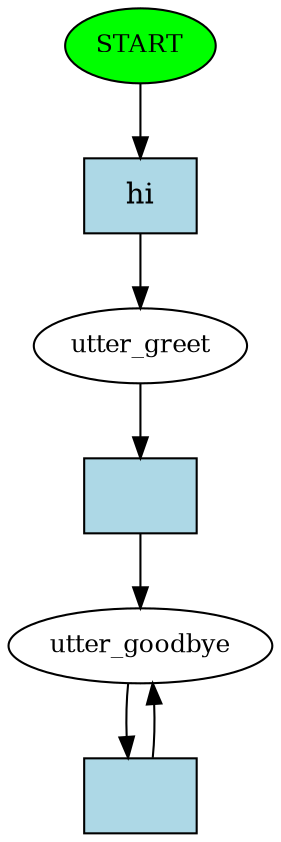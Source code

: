 digraph  {
0 [class="start active", fillcolor=green, fontsize=12, label=START, style=filled];
1 [class=active, fontsize=12, label=utter_greet];
2 [class="active dashed", fontsize=12, label=utter_goodbye];
4 [class="intent active", fillcolor=lightblue, label=hi, shape=rect, style=filled];
5 [class="intent active", fillcolor=lightblue, label="", shape=rect, style=filled];
6 [class="intent active", fillcolor=lightblue, label="", shape=rect, style=filled];
0 -> 4  [class=active, key=0];
1 -> 5  [class=active, key=0];
2 -> 6  [class=active, key=0];
4 -> 1  [class=active, key=0];
5 -> 2  [class=active, key=0];
6 -> 2  [class=active, key=0];
}
